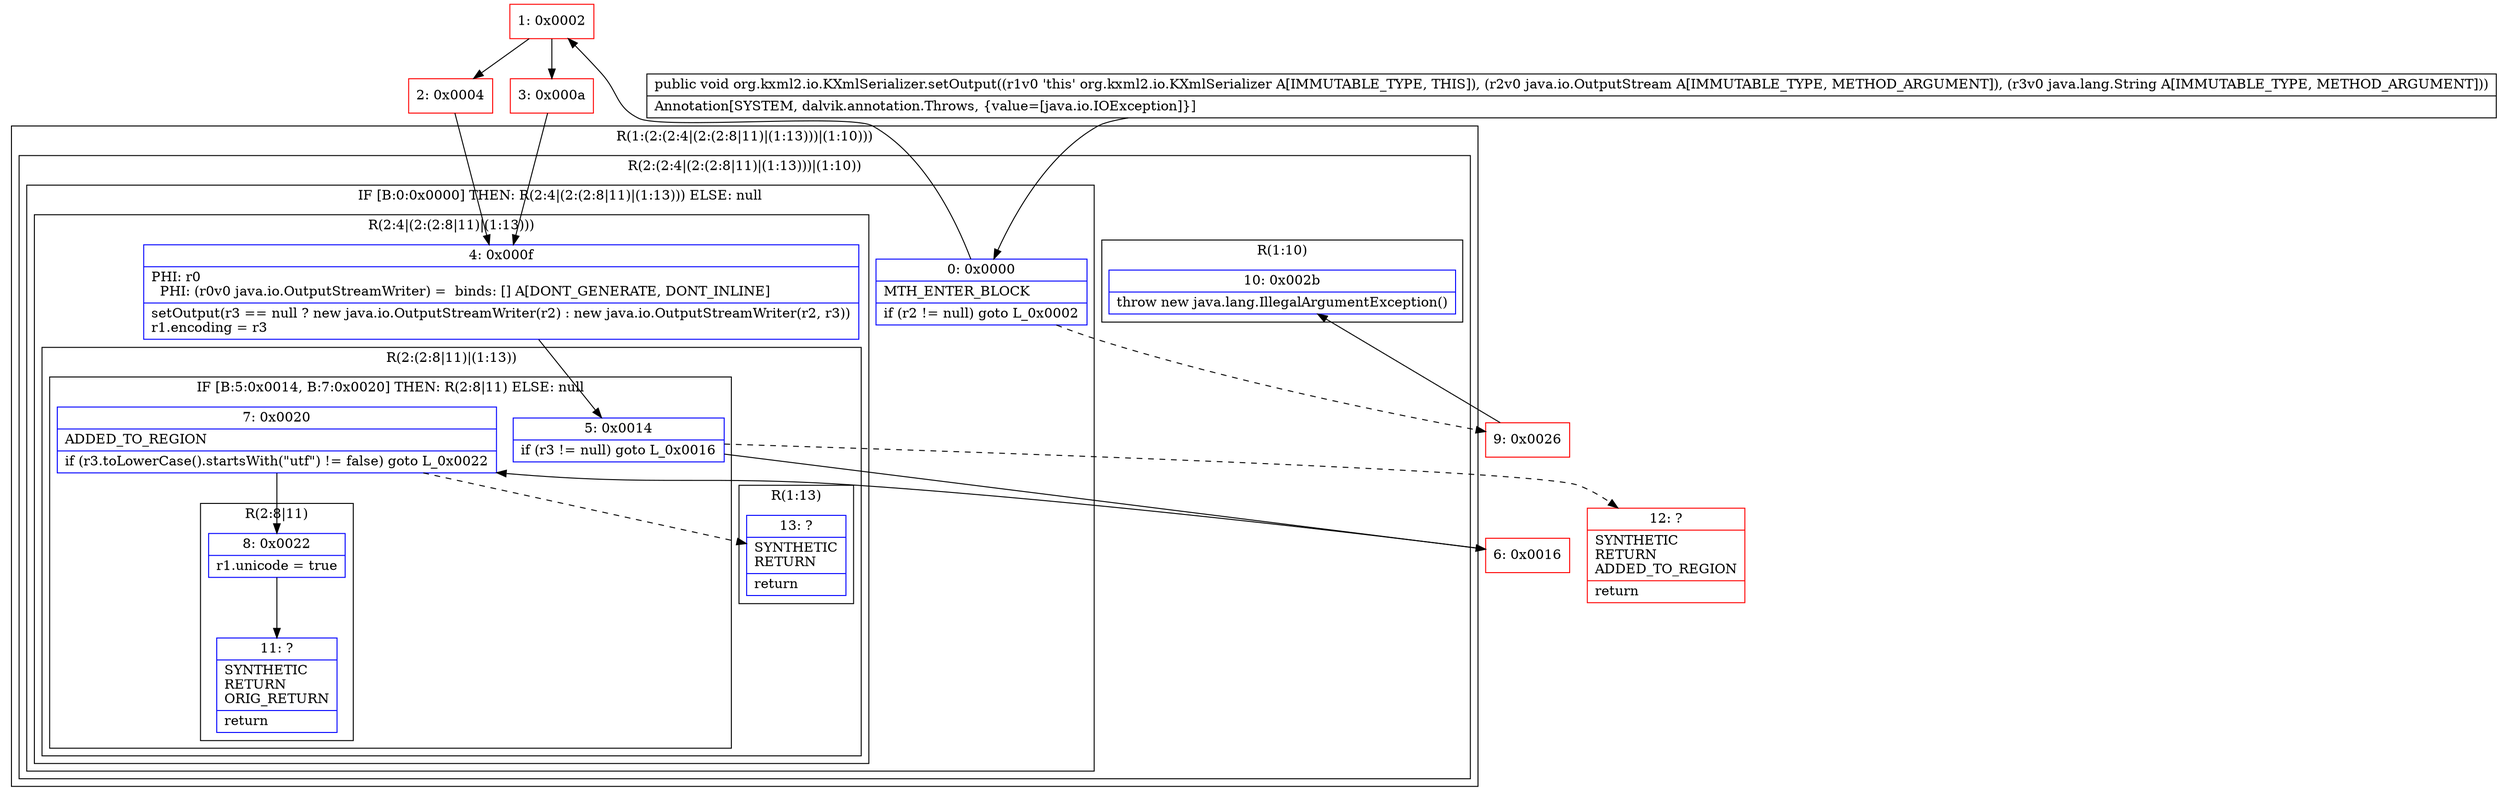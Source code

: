 digraph "CFG fororg.kxml2.io.KXmlSerializer.setOutput(Ljava\/io\/OutputStream;Ljava\/lang\/String;)V" {
subgraph cluster_Region_1389095172 {
label = "R(1:(2:(2:4|(2:(2:8|11)|(1:13)))|(1:10)))";
node [shape=record,color=blue];
subgraph cluster_Region_1320647017 {
label = "R(2:(2:4|(2:(2:8|11)|(1:13)))|(1:10))";
node [shape=record,color=blue];
subgraph cluster_IfRegion_1932393648 {
label = "IF [B:0:0x0000] THEN: R(2:4|(2:(2:8|11)|(1:13))) ELSE: null";
node [shape=record,color=blue];
Node_0 [shape=record,label="{0\:\ 0x0000|MTH_ENTER_BLOCK\l|if (r2 != null) goto L_0x0002\l}"];
subgraph cluster_Region_1219453437 {
label = "R(2:4|(2:(2:8|11)|(1:13)))";
node [shape=record,color=blue];
Node_4 [shape=record,label="{4\:\ 0x000f|PHI: r0 \l  PHI: (r0v0 java.io.OutputStreamWriter) =  binds: [] A[DONT_GENERATE, DONT_INLINE]\l|setOutput(r3 == null ? new java.io.OutputStreamWriter(r2) : new java.io.OutputStreamWriter(r2, r3))\lr1.encoding = r3\l}"];
subgraph cluster_Region_1168187941 {
label = "R(2:(2:8|11)|(1:13))";
node [shape=record,color=blue];
subgraph cluster_IfRegion_807958473 {
label = "IF [B:5:0x0014, B:7:0x0020] THEN: R(2:8|11) ELSE: null";
node [shape=record,color=blue];
Node_5 [shape=record,label="{5\:\ 0x0014|if (r3 != null) goto L_0x0016\l}"];
Node_7 [shape=record,label="{7\:\ 0x0020|ADDED_TO_REGION\l|if (r3.toLowerCase().startsWith(\"utf\") != false) goto L_0x0022\l}"];
subgraph cluster_Region_754763008 {
label = "R(2:8|11)";
node [shape=record,color=blue];
Node_8 [shape=record,label="{8\:\ 0x0022|r1.unicode = true\l}"];
Node_11 [shape=record,label="{11\:\ ?|SYNTHETIC\lRETURN\lORIG_RETURN\l|return\l}"];
}
}
subgraph cluster_Region_527428075 {
label = "R(1:13)";
node [shape=record,color=blue];
Node_13 [shape=record,label="{13\:\ ?|SYNTHETIC\lRETURN\l|return\l}"];
}
}
}
}
subgraph cluster_Region_1393774633 {
label = "R(1:10)";
node [shape=record,color=blue];
Node_10 [shape=record,label="{10\:\ 0x002b|throw new java.lang.IllegalArgumentException()\l}"];
}
}
}
Node_1 [shape=record,color=red,label="{1\:\ 0x0002}"];
Node_2 [shape=record,color=red,label="{2\:\ 0x0004}"];
Node_3 [shape=record,color=red,label="{3\:\ 0x000a}"];
Node_6 [shape=record,color=red,label="{6\:\ 0x0016}"];
Node_9 [shape=record,color=red,label="{9\:\ 0x0026}"];
Node_12 [shape=record,color=red,label="{12\:\ ?|SYNTHETIC\lRETURN\lADDED_TO_REGION\l|return\l}"];
MethodNode[shape=record,label="{public void org.kxml2.io.KXmlSerializer.setOutput((r1v0 'this' org.kxml2.io.KXmlSerializer A[IMMUTABLE_TYPE, THIS]), (r2v0 java.io.OutputStream A[IMMUTABLE_TYPE, METHOD_ARGUMENT]), (r3v0 java.lang.String A[IMMUTABLE_TYPE, METHOD_ARGUMENT]))  | Annotation[SYSTEM, dalvik.annotation.Throws, \{value=[java.io.IOException]\}]\l}"];
MethodNode -> Node_0;
Node_0 -> Node_1;
Node_0 -> Node_9[style=dashed];
Node_4 -> Node_5;
Node_5 -> Node_6;
Node_5 -> Node_12[style=dashed];
Node_7 -> Node_8;
Node_7 -> Node_13[style=dashed];
Node_8 -> Node_11;
Node_1 -> Node_2;
Node_1 -> Node_3;
Node_2 -> Node_4;
Node_3 -> Node_4;
Node_6 -> Node_7;
Node_9 -> Node_10;
}

